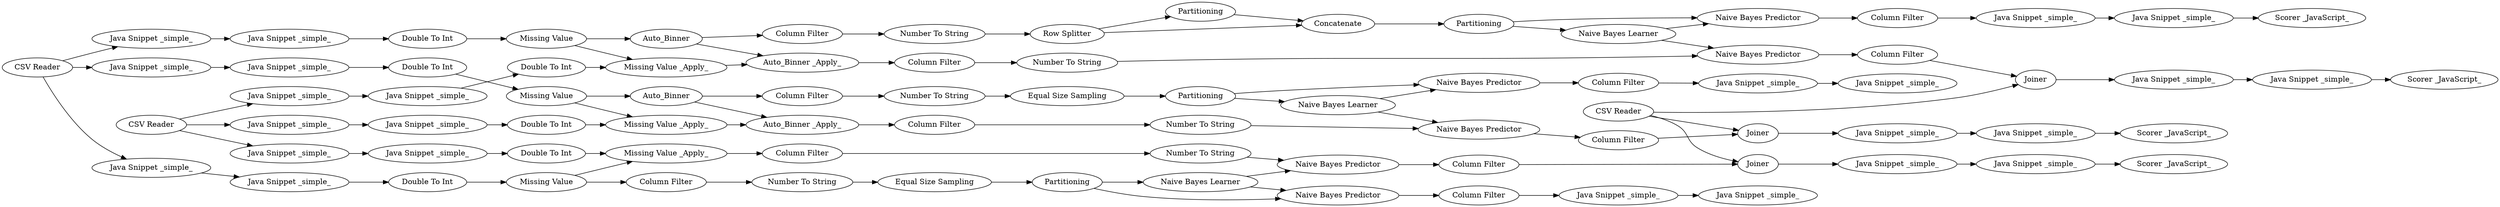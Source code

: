 digraph {
	"-2433251500847689816_160" [label="Java Snippet _simple_"]
	"-2433251500847689816_105" [label="Naive Bayes Predictor"]
	"-2433251500847689816_162" [label="Column Filter"]
	"-2433251500847689816_131" [label="Java Snippet _simple_"]
	"-2433251500847689816_129" [label="Column Filter"]
	"-2433251500847689816_124" [label="Column Filter"]
	"-2433251500847689816_147" [label=Concatenate]
	"-2433251500847689816_149" [label="Java Snippet _simple_"]
	"-2433251500847689816_142" [label="Java Snippet _simple_"]
	"-2433251500847689816_150" [label=Partitioning]
	"-2433251500847689816_121" [label="Double To Int"]
	"-2433251500847689816_140" [label="Java Snippet _simple_"]
	"-2433251500847689816_161" [label=Joiner]
	"-2433251500847689816_172" [label="Double To Int"]
	"-2433251500847689816_126" [label="Java Snippet _simple_"]
	"-2433251500847689816_117" [label="Equal Size Sampling"]
	"-2433251500847689816_113" [label="Java Snippet _simple_"]
	"-2433251500847689816_41" [label="Java Snippet _simple_"]
	"-2433251500847689816_135" [label="Naive Bayes Predictor"]
	"-2433251500847689816_40" [label=Joiner]
	"-2433251500847689816_152" [label="Naive Bayes Predictor"]
	"-2433251500847689816_22" [label="Missing Value"]
	"-2433251500847689816_174" [label="Auto_Binner _Apply_"]
	"-2433251500847689816_37" [label="Java Snippet _simple_"]
	"-2433251500847689816_39" [label="Column Filter"]
	"-2433251500847689816_102" [label="Number To String"]
	"-2433251500847689816_42" [label="Java Snippet _simple_"]
	"-2433251500847689816_127" [label=Joiner]
	"-2433251500847689816_38" [label="CSV Reader"]
	"-2433251500847689816_148" [label="Java Snippet _simple_"]
	"-2433251500847689816_132" [label="Missing Value _Apply_"]
	"-2433251500847689816_133" [label="Missing Value"]
	"-2433251500847689816_164" [label="Scorer _JavaScript_"]
	"-2433251500847689816_118" [label="Java Snippet _simple_"]
	"-2433251500847689816_114" [label="Java Snippet _simple_"]
	"-2433251500847689816_159" [label="Column Filter"]
	"-2433251500847689816_119" [label="Java Snippet _simple_"]
	"-2433251500847689816_122" [label="Equal Size Sampling"]
	"-2433251500847689816_107" [label="Number To String"]
	"-2433251500847689816_92" [label="Java Snippet _simple_"]
	"-2433251500847689816_173" [label=Auto_Binner]
	"-2433251500847689816_145" [label=Partitioning]
	"-2433251500847689816_156" [label="Naive Bayes Predictor"]
	"-2433251500847689816_144" [label="Number To String"]
	"-2433251500847689816_153" [label="Missing Value _Apply_"]
	"-2433251500847689816_110" [label="Auto_Binner _Apply_"]
	"-2433251500847689816_115" [label="Double To Int"]
	"-2433251500847689816_138" [label="Naive Bayes Learner"]
	"-2433251500847689816_23" [label="Missing Value _Apply_"]
	"-2433251500847689816_157" [label="Java Snippet _simple_"]
	"-2433251500847689816_30" [label="Java Snippet _simple_"]
	"-2433251500847689816_108" [label="Naive Bayes Predictor"]
	"-2433251500847689816_137" [label=Partitioning]
	"-2433251500847689816_120" [label="Double To Int"]
	"-2433251500847689816_154" [label="Missing Value"]
	"-2433251500847689816_158" [label="Java Snippet _simple_"]
	"-2433251500847689816_163" [label="Double To Int"]
	"-2433251500847689816_104" [label="Naive Bayes Learner"]
	"-2433251500847689816_165" [label="Number To String"]
	"-2433251500847689816_141" [label="Column Filter"]
	"-2433251500847689816_123" [label="Java Snippet _simple_"]
	"-2433251500847689816_20" [label="CSV Reader"]
	"-2433251500847689816_170" [label="Column Filter"]
	"-2433251500847689816_146" [label="Row Splitter"]
	"-2433251500847689816_155" [label="Number To String"]
	"-2433251500847689816_168" [label="Column Filter"]
	"-2433251500847689816_169" [label="Java Snippet _simple_"]
	"-2433251500847689816_167" [label="Java Snippet _simple_"]
	"-2433251500847689816_93" [label="Java Snippet _simple_"]
	"-2433251500847689816_134" [label="Number To String"]
	"-2433251500847689816_111" [label="Column Filter"]
	"-2433251500847689816_109" [label=Auto_Binner]
	"-2433251500847689816_130" [label="Java Snippet _simple_"]
	"-2433251500847689816_139" [label="Naive Bayes Predictor"]
	"-2433251500847689816_175" [label="Scorer _JavaScript_"]
	"-2433251500847689816_21" [label="CSV Reader"]
	"-2433251500847689816_116" [label="Double To Int"]
	"-2433251500847689816_29" [label="Column Filter"]
	"-2433251500847689816_143" [label="Scorer _JavaScript_"]
	"-2433251500847689816_128" [label="Column Filter"]
	"-2433251500847689816_171" [label="Java Snippet _simple_"]
	"-2433251500847689816_101" [label="Scorer _JavaScript_"]
	"-2433251500847689816_112" [label="Column Filter"]
	"-2433251500847689816_103" [label=Partitioning]
	"-2433251500847689816_151" [label="Naive Bayes Learner"]
	"-2433251500847689816_21" -> "-2433251500847689816_157"
	"-2433251500847689816_167" -> "-2433251500847689816_172"
	"-2433251500847689816_165" -> "-2433251500847689816_146"
	"-2433251500847689816_153" -> "-2433251500847689816_174"
	"-2433251500847689816_139" -> "-2433251500847689816_124"
	"-2433251500847689816_109" -> "-2433251500847689816_110"
	"-2433251500847689816_38" -> "-2433251500847689816_40"
	"-2433251500847689816_92" -> "-2433251500847689816_93"
	"-2433251500847689816_113" -> "-2433251500847689816_114"
	"-2433251500847689816_170" -> "-2433251500847689816_161"
	"-2433251500847689816_30" -> "-2433251500847689816_37"
	"-2433251500847689816_130" -> "-2433251500847689816_118"
	"-2433251500847689816_137" -> "-2433251500847689816_139"
	"-2433251500847689816_108" -> "-2433251500847689816_39"
	"-2433251500847689816_29" -> "-2433251500847689816_30"
	"-2433251500847689816_123" -> "-2433251500847689816_120"
	"-2433251500847689816_152" -> "-2433251500847689816_168"
	"-2433251500847689816_104" -> "-2433251500847689816_108"
	"-2433251500847689816_119" -> "-2433251500847689816_123"
	"-2433251500847689816_109" -> "-2433251500847689816_111"
	"-2433251500847689816_169" -> "-2433251500847689816_175"
	"-2433251500847689816_107" -> "-2433251500847689816_108"
	"-2433251500847689816_21" -> "-2433251500847689816_113"
	"-2433251500847689816_124" -> "-2433251500847689816_142"
	"-2433251500847689816_151" -> "-2433251500847689816_156"
	"-2433251500847689816_128" -> "-2433251500847689816_144"
	"-2433251500847689816_126" -> "-2433251500847689816_143"
	"-2433251500847689816_168" -> "-2433251500847689816_171"
	"-2433251500847689816_20" -> "-2433251500847689816_92"
	"-2433251500847689816_174" -> "-2433251500847689816_159"
	"-2433251500847689816_148" -> "-2433251500847689816_163"
	"-2433251500847689816_151" -> "-2433251500847689816_152"
	"-2433251500847689816_121" -> "-2433251500847689816_132"
	"-2433251500847689816_21" -> "-2433251500847689816_130"
	"-2433251500847689816_131" -> "-2433251500847689816_126"
	"-2433251500847689816_122" -> "-2433251500847689816_137"
	"-2433251500847689816_144" -> "-2433251500847689816_122"
	"-2433251500847689816_118" -> "-2433251500847689816_121"
	"-2433251500847689816_146" -> "-2433251500847689816_147"
	"-2433251500847689816_42" -> "-2433251500847689816_41"
	"-2433251500847689816_120" -> "-2433251500847689816_133"
	"-2433251500847689816_23" -> "-2433251500847689816_110"
	"-2433251500847689816_38" -> "-2433251500847689816_161"
	"-2433251500847689816_20" -> "-2433251500847689816_149"
	"-2433251500847689816_155" -> "-2433251500847689816_156"
	"-2433251500847689816_93" -> "-2433251500847689816_115"
	"-2433251500847689816_133" -> "-2433251500847689816_128"
	"-2433251500847689816_110" -> "-2433251500847689816_112"
	"-2433251500847689816_146" -> "-2433251500847689816_145"
	"-2433251500847689816_150" -> "-2433251500847689816_151"
	"-2433251500847689816_160" -> "-2433251500847689816_164"
	"-2433251500847689816_129" -> "-2433251500847689816_134"
	"-2433251500847689816_173" -> "-2433251500847689816_162"
	"-2433251500847689816_115" -> "-2433251500847689816_22"
	"-2433251500847689816_38" -> "-2433251500847689816_127"
	"-2433251500847689816_159" -> "-2433251500847689816_155"
	"-2433251500847689816_172" -> "-2433251500847689816_154"
	"-2433251500847689816_173" -> "-2433251500847689816_174"
	"-2433251500847689816_138" -> "-2433251500847689816_135"
	"-2433251500847689816_112" -> "-2433251500847689816_107"
	"-2433251500847689816_171" -> "-2433251500847689816_169"
	"-2433251500847689816_163" -> "-2433251500847689816_153"
	"-2433251500847689816_105" -> "-2433251500847689816_29"
	"-2433251500847689816_154" -> "-2433251500847689816_153"
	"-2433251500847689816_103" -> "-2433251500847689816_104"
	"-2433251500847689816_22" -> "-2433251500847689816_23"
	"-2433251500847689816_147" -> "-2433251500847689816_150"
	"-2433251500847689816_154" -> "-2433251500847689816_173"
	"-2433251500847689816_103" -> "-2433251500847689816_105"
	"-2433251500847689816_161" -> "-2433251500847689816_158"
	"-2433251500847689816_20" -> "-2433251500847689816_119"
	"-2433251500847689816_149" -> "-2433251500847689816_167"
	"-2433251500847689816_150" -> "-2433251500847689816_152"
	"-2433251500847689816_104" -> "-2433251500847689816_105"
	"-2433251500847689816_145" -> "-2433251500847689816_147"
	"-2433251500847689816_41" -> "-2433251500847689816_101"
	"-2433251500847689816_135" -> "-2433251500847689816_141"
	"-2433251500847689816_157" -> "-2433251500847689816_148"
	"-2433251500847689816_22" -> "-2433251500847689816_109"
	"-2433251500847689816_156" -> "-2433251500847689816_170"
	"-2433251500847689816_117" -> "-2433251500847689816_103"
	"-2433251500847689816_162" -> "-2433251500847689816_165"
	"-2433251500847689816_127" -> "-2433251500847689816_131"
	"-2433251500847689816_142" -> "-2433251500847689816_140"
	"-2433251500847689816_114" -> "-2433251500847689816_116"
	"-2433251500847689816_138" -> "-2433251500847689816_139"
	"-2433251500847689816_116" -> "-2433251500847689816_23"
	"-2433251500847689816_111" -> "-2433251500847689816_102"
	"-2433251500847689816_137" -> "-2433251500847689816_138"
	"-2433251500847689816_40" -> "-2433251500847689816_42"
	"-2433251500847689816_132" -> "-2433251500847689816_129"
	"-2433251500847689816_133" -> "-2433251500847689816_132"
	"-2433251500847689816_134" -> "-2433251500847689816_135"
	"-2433251500847689816_102" -> "-2433251500847689816_117"
	"-2433251500847689816_141" -> "-2433251500847689816_127"
	"-2433251500847689816_158" -> "-2433251500847689816_160"
	"-2433251500847689816_39" -> "-2433251500847689816_40"
	rankdir=LR
}
